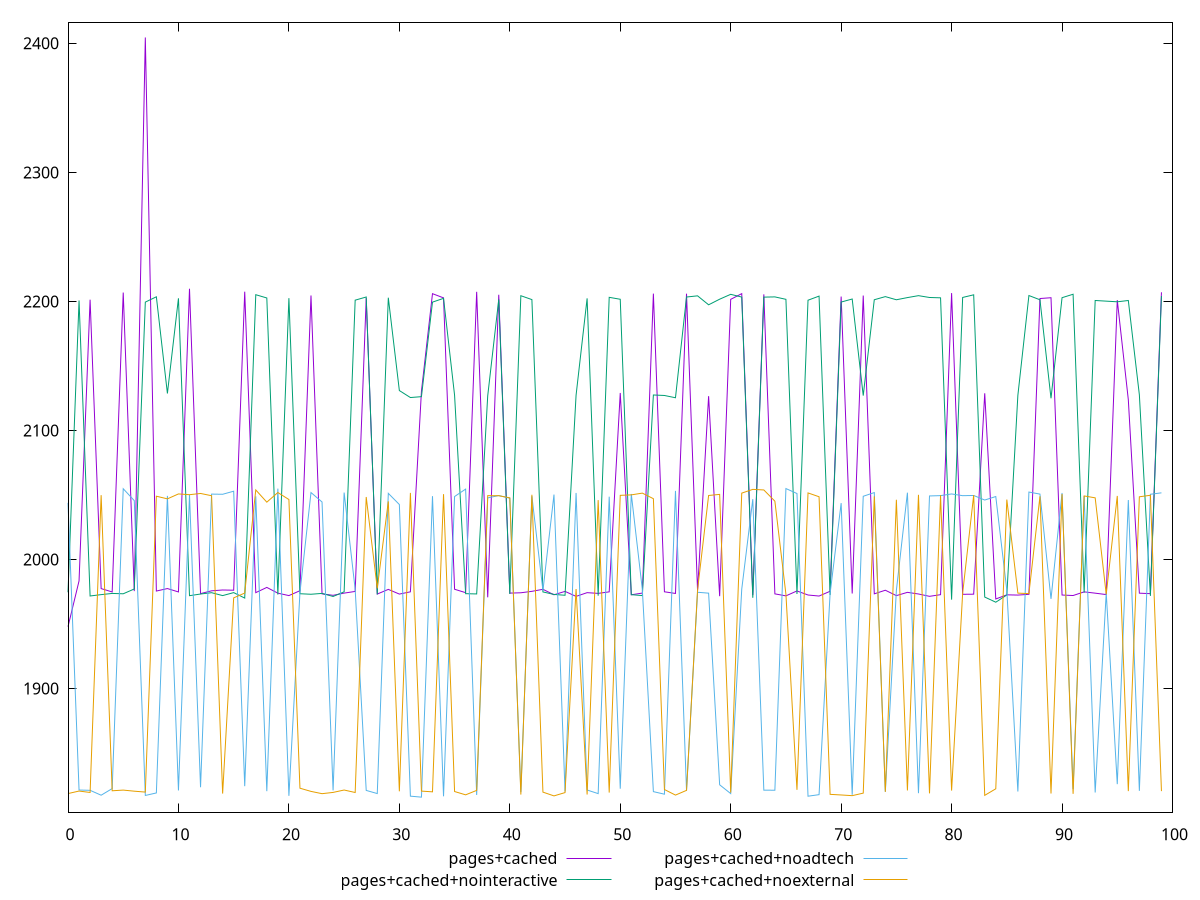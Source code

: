 $_pagesCached <<EOF
1947.971
1983.4580000000003
2201.3469999999998
1977.4782
1974.8748
2206.90985
1975.5115
2404.5526000000004
1975.5720999999999
1977.5037000000002
1974.8827999999999
2209.8149500000004
1973.5712999999996
1975.7567000000004
1976.3939999999998
1976.2186000000002
2207.5759000000003
1974.3355999999999
1978.3958000000002
1973.938
1972.0566999999999
1975.8334999999997
2204.60385
1973.4146999999998
1972.2595
1973.9708999999996
1975.2814999999998
2202.54185
1973.2385
1976.8638
1973.2250000000004
1974.9700999999998
2130.4813999999997
2206.02145
2202.76645
1976.9676999999997
1974.3193000000003
2207.44505
1970.7199
2205.172
1973.9741999999997
1974.2386000000001
1975.3463000000002
1976.9177999999997
1972.6753999999999
1975.3172000000002
1971.4368
1974.3283999999996
1973.7642
1974.9472999999998
2129.0755
1972.6801
1973.994
2206.0557999999996
1975.0013999999996
1973.7142999999996
2206.01295
1975.6816
2126.6225999999997
1971.5877
2201.6222
2206.04715
1972.4742999999999
2205.4764999999998
1973.3860000000002
1971.8380000000002
1975.6491000000003
1972.5080999999996
1971.7015000000001
1975.4006
2203.79325
1973.6561000000002
2204.5562
1973.4154999999996
1976.2060999999999
1972.0216999999998
1974.5679000000002
1973.2932
1971.4807999999996
1972.766
2206.46825
1973.0473999999995
1973.1417999999996
2128.8442999999997
1969.4292
1972.6455
1972.4487
1973.0254999999997
2202.2654
2202.8829
1972.4827
1972.1019999999999
1974.9399
1973.9383999999998
1972.8372000000004
2201.0387
2123.8441000000003
1973.9286000000002
1973.5448000000001
2207.08875
EOF
$_pagesCachedNointeractive <<EOF
1974.6051
2200.74625
1971.7422000000001
1972.8031
1973.7300999999998
1973.454
1977.1889999999996
2199.4824000000003
2203.5998
2128.7092
2202.4389499999997
1971.9841000000001
1973.2727
1974.3001999999997
1972.0496000000003
1974.3577
1970.13
2205.2229
2202.6888000000004
1972.8571999999997
2202.5785
1973.4937999999997
1973.086
1973.7536
1971.3663000000001
1974.9792
2200.99045
2203.4469
1972.9756999999993
2202.89635
2130.9451
2125.5368
2126.2151
2199.4704
2202.39375
2127.3212000000003
1973.5333999999998
1973.3292000000006
2126.8453
2201.5597
1973.3215
2204.4427
2201.43555
1974.8847000000003
1972.9503000000004
1972.3026000000002
2127.3189
2202.4001000000003
1971.9382
2203.1937
2201.69135
1972.7870000000003
1972.0400000000002
2127.5085999999997
2127.1321
2125.3643
2203.4324
2204.3467
2197.4019500000004
2201.7452500000004
2205.52275
2203.389
1970.3745000000004
2203.3445
2203.52785
2201.6381499999998
1973.2966000000001
2200.9541499999996
2204.1407
1972.5939999999996
2199.5329499999993
2201.88715
2127.0233999999996
2201.3181999999997
2203.7442
2201.301
2202.9892499999996
2204.4882
2203.07225
2202.8123499999997
1968.9121
2203.0919999999996
2205.13945
1970.9222999999997
1966.9283
1972.5249000000003
2127.231
2204.5825000000004
2201.2958
2124.9343000000003
2202.9109000000003
2205.583
1974.3545999999997
2200.74245
2200.2352
2199.72925
2200.7378000000003
2127.6543
1971.8205
2204.2253500000006
EOF
$_pagesCachedNoadtech <<EOF
2043.9419500000004
1821.3698
1821.1518
1817.3622000000003
1822.4845999999998
2054.86945
2045.6554999999998
1817.1689999999999
1819.1131999999998
2049.3331500000004
1821.0408000000004
2050.1835
1823.5234
2050.7028
2050.5652
2052.9452
1824.3698
2049.0195999999996
1820.4665999999997
2054.9394
1816.8900999999998
1974.3387999999998
2051.91345
2044.59955
1821.1183999999998
2051.8925
1976.8339000000003
1821.0764
1818.6442000000006
2051.2968499999997
2042.6281999999999
1816.6218
1815.857
2049.1142
1816.4973999999997
2048.8214000000003
2054.5781
1817.5154
2047.75715
2049.59375
2047.5476999999998
1819.8089999999997
2049.0571500000005
1975.9296999999997
2050.3208
1820.2986
2051.609
1821.3898
1818.5938
2048.69065
1822.4114
2050.80595
1976.6855
1820.1362
1818.1468000000004
2053.1765000000005
1820.8984
1974.64
1973.9307
1825.4321999999997
1818.6126
1977.035
2046.784
1821.2778000000003
1821.2168
2055.00835
2051.149
1816.5915999999997
1817.7876000000003
1973.6056
2043.71475
1817.6853999999998
2049.01715
2051.8791
1820.0284000000001
1975.9665
2051.8097500000003
1818.9114000000002
2049.27755
2049.5170499999995
2050.82195
2049.4836999999998
2049.6412
2046.0961999999995
2048.8229
1976.2801999999997
1820.2071999999998
2052.29325
2050.71205
1969.4754999999996
2051.59
1822.1562
2049.22255
1819.4438
1974.2732999999994
1825.9324000000001
2046.1211999999996
1820.7462
2050.5744000000004
2051.6859499999996
EOF
$_pagesCachedNoexternal <<EOF
1818.6208000000001
1820.5836
1819.4886000000001
2049.8641000000002
1820.7918
1821.3276
1820.4751999999999
1819.7817999999997
2049.0672500000005
2047.0157
2050.8352999999997
2050.2412999999997
2051.2077000000004
2049.4438999999998
1818.6114000000002
1970.2986999999998
1974.0080000000005
2053.93825
2044.4576999999997
2051.9208
2046.5107
1822.7896
1820.3200000000006
1818.5479999999995
1819.5254000000004
1821.3782000000006
1819.4595
2048.4577999999997
1977.6609999999998
2045.0670000000002
1820.3914
2051.61925
1820.5446000000002
1819.9735
2050.65725
1820.2203999999997
1817.6484
1821.0886
2049.4967
2049.4523
2047.7938999999997
1817.8392
2050.21315
1819.7536000000002
1816.8288000000002
1819.3917999999996
1977.1313999999998
1817.88
2046.0524999999998
1819.4184
2049.74485
2050.1032
2051.46625
2047.14455
1821.7772000000004
1817.4503999999997
1821.1131999999998
1976.4382999999998
2049.6272000000004
2050.4871000000003
1819.3754000000004
2051.4632
2054.36825
2053.91455
2045.219
1973.1163999999999
1821.5118000000002
2051.6186500000003
2048.64865
1818.0268
1817.5444
1817.0124
1818.9758000000002
2048.9556000000002
1819.9666
2046.3090000000002
1821.0452
2050.1539
1818.7626
2049.8484000000003
1820.9610999999998
1973.8080999999997
2049.9626499999995
1817.2496
1822.3196000000003
2046.47645
1973.9585
1973.5949999999998
2048.99395
1818.6936
2050.72535
1818.3901999999998
2049.289
2047.8011000000001
1973.0890999999997
2049.2850499999995
1820.554
2048.62125
2049.7903
1820.5032
EOF
set key outside below
set terminal pngcairo
set output "report_00006_2020-11-02T20-21-41.718Z/first-cpu-idle/first-cpu-idle_pages+cached_pages+cached+nointeractive_pages+cached+noadtech_pages+cached+noexternal.png"
set yrange [1804.0830879999999:2416.3265120000005]
plot $_pagesCached title "pages+cached" with line ,$_pagesCachedNointeractive title "pages+cached+nointeractive" with line ,$_pagesCachedNoadtech title "pages+cached+noadtech" with line ,$_pagesCachedNoexternal title "pages+cached+noexternal" with line ,